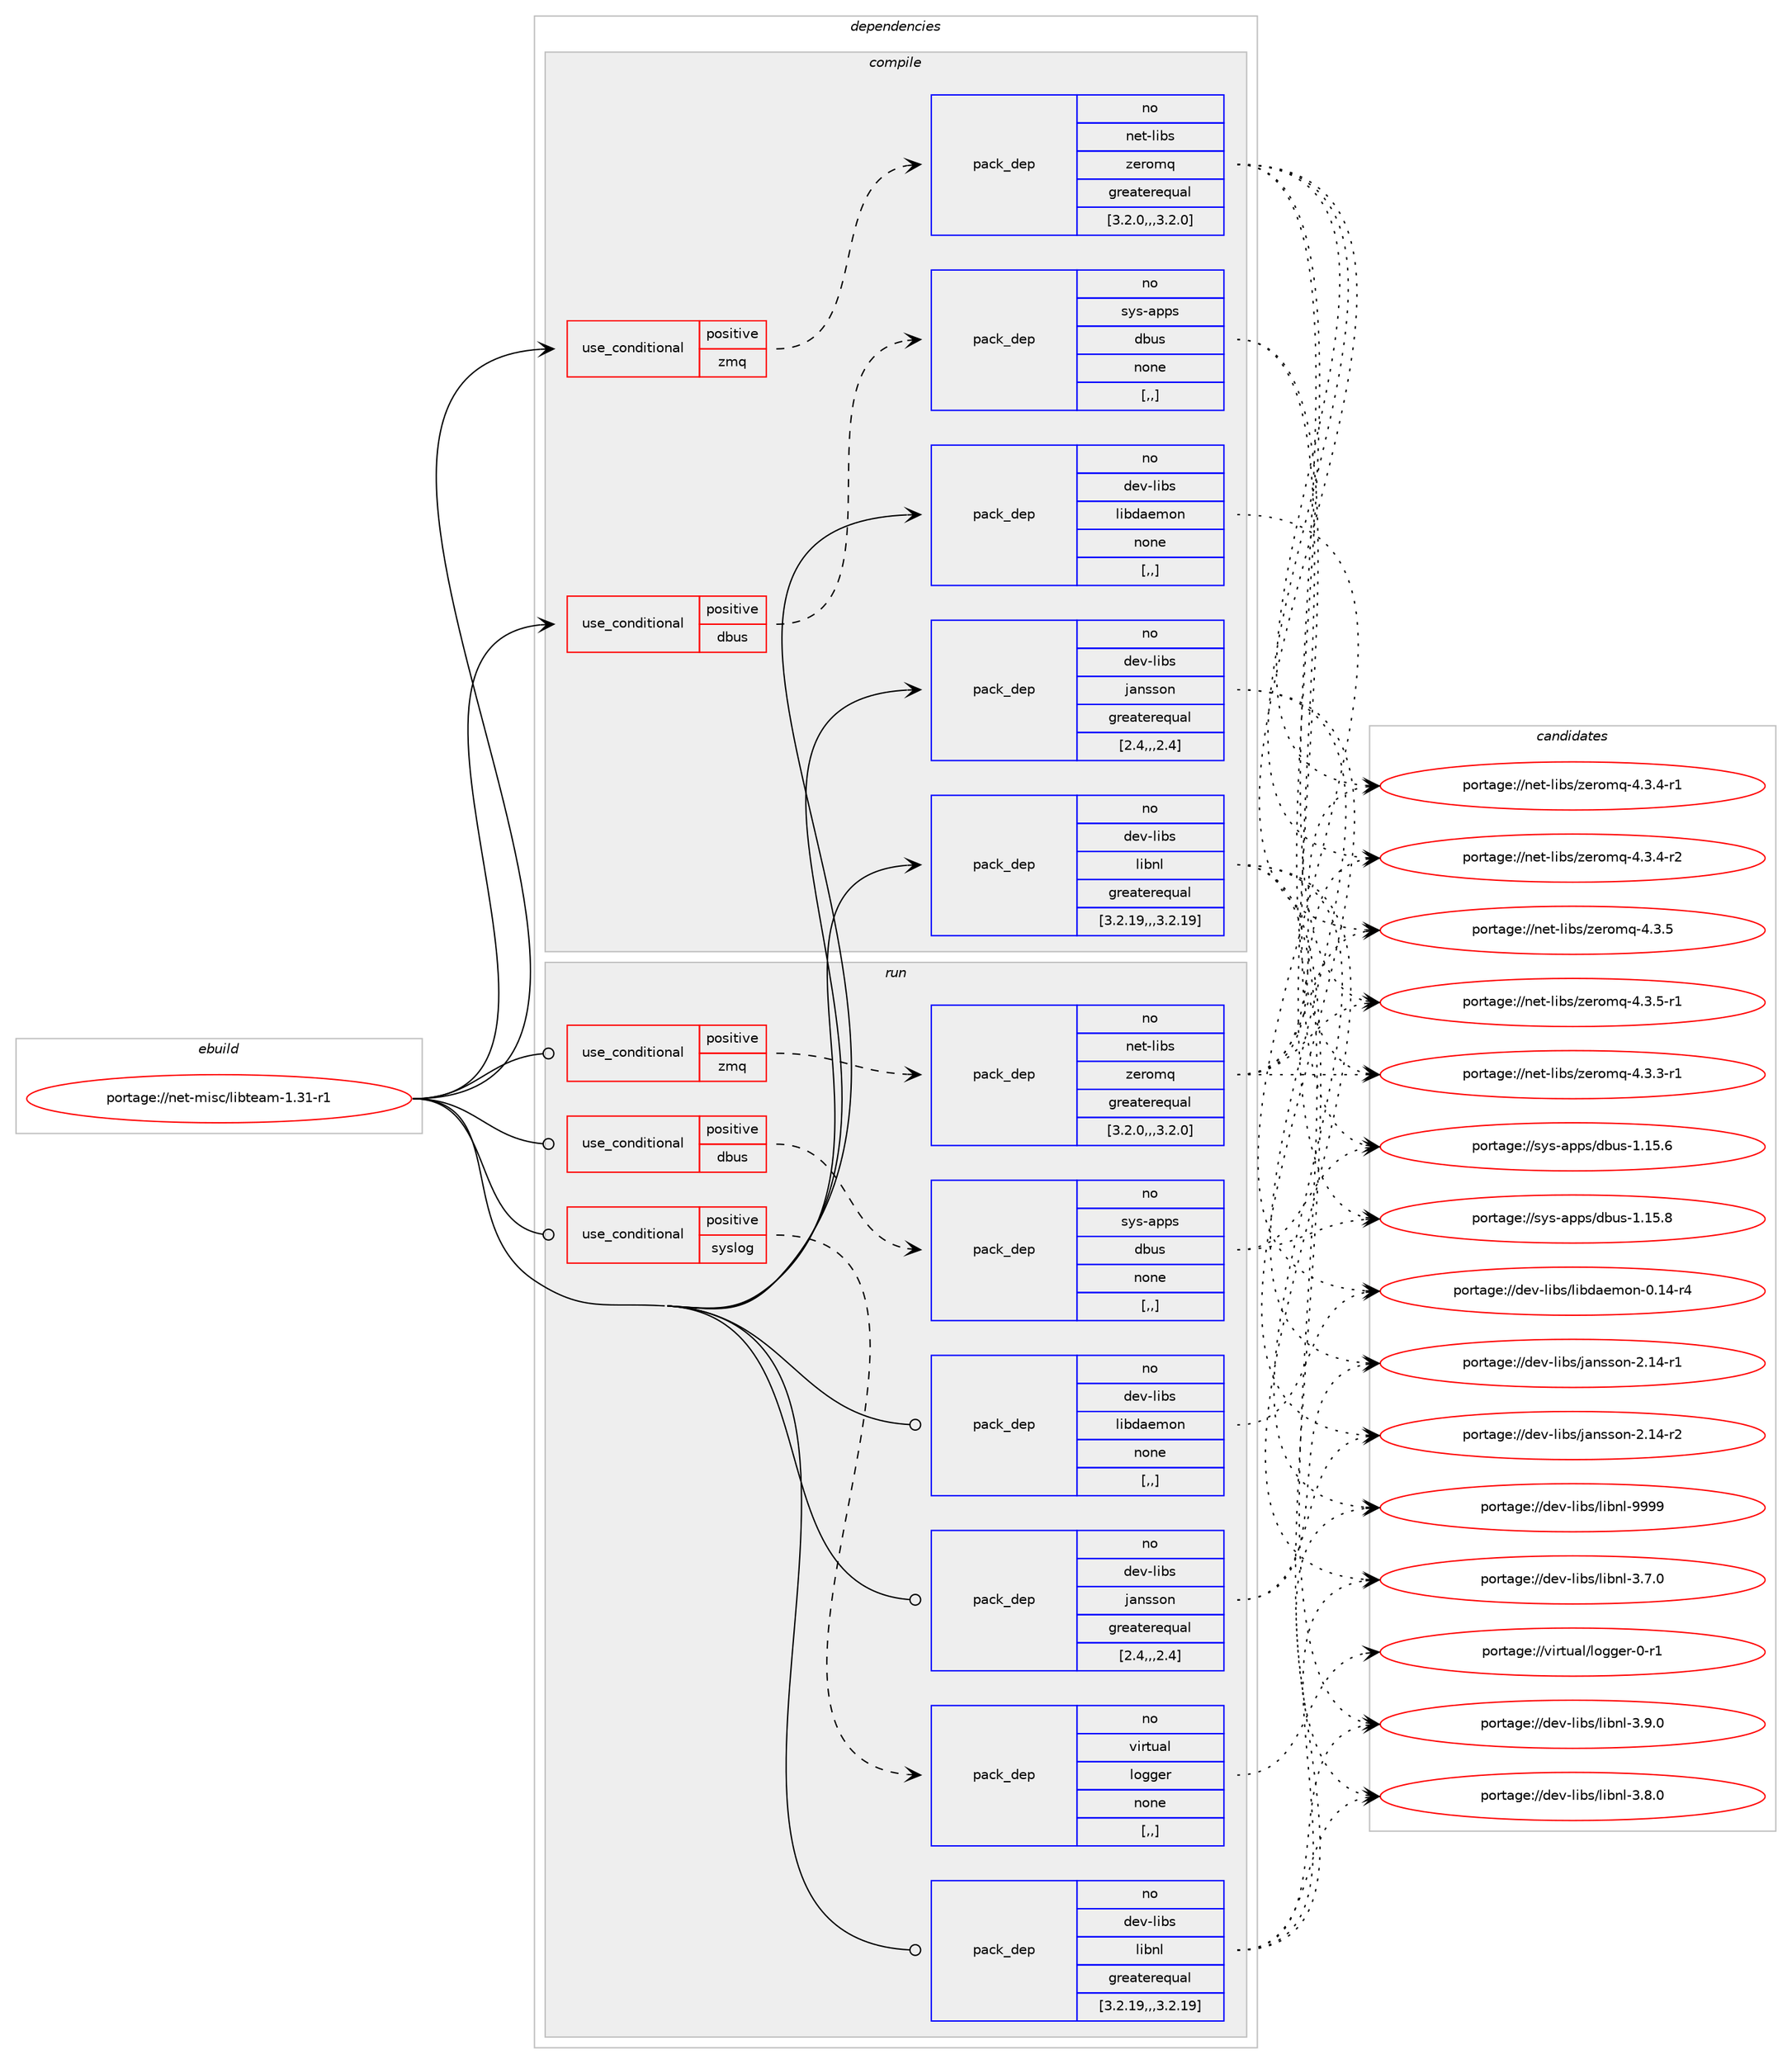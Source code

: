 digraph prolog {

# *************
# Graph options
# *************

newrank=true;
concentrate=true;
compound=true;
graph [rankdir=LR,fontname=Helvetica,fontsize=10,ranksep=1.5];#, ranksep=2.5, nodesep=0.2];
edge  [arrowhead=vee];
node  [fontname=Helvetica,fontsize=10];

# **********
# The ebuild
# **********

subgraph cluster_leftcol {
color=gray;
rank=same;
label=<<i>ebuild</i>>;
id [label="portage://net-misc/libteam-1.31-r1", color=red, width=4, href="../net-misc/libteam-1.31-r1.svg"];
}

# ****************
# The dependencies
# ****************

subgraph cluster_midcol {
color=gray;
label=<<i>dependencies</i>>;
subgraph cluster_compile {
fillcolor="#eeeeee";
style=filled;
label=<<i>compile</i>>;
subgraph cond95420 {
dependency362801 [label=<<TABLE BORDER="0" CELLBORDER="1" CELLSPACING="0" CELLPADDING="4"><TR><TD ROWSPAN="3" CELLPADDING="10">use_conditional</TD></TR><TR><TD>positive</TD></TR><TR><TD>dbus</TD></TR></TABLE>>, shape=none, color=red];
subgraph pack264766 {
dependency362802 [label=<<TABLE BORDER="0" CELLBORDER="1" CELLSPACING="0" CELLPADDING="4" WIDTH="220"><TR><TD ROWSPAN="6" CELLPADDING="30">pack_dep</TD></TR><TR><TD WIDTH="110">no</TD></TR><TR><TD>sys-apps</TD></TR><TR><TD>dbus</TD></TR><TR><TD>none</TD></TR><TR><TD>[,,]</TD></TR></TABLE>>, shape=none, color=blue];
}
dependency362801:e -> dependency362802:w [weight=20,style="dashed",arrowhead="vee"];
}
id:e -> dependency362801:w [weight=20,style="solid",arrowhead="vee"];
subgraph cond95421 {
dependency362803 [label=<<TABLE BORDER="0" CELLBORDER="1" CELLSPACING="0" CELLPADDING="4"><TR><TD ROWSPAN="3" CELLPADDING="10">use_conditional</TD></TR><TR><TD>positive</TD></TR><TR><TD>zmq</TD></TR></TABLE>>, shape=none, color=red];
subgraph pack264767 {
dependency362804 [label=<<TABLE BORDER="0" CELLBORDER="1" CELLSPACING="0" CELLPADDING="4" WIDTH="220"><TR><TD ROWSPAN="6" CELLPADDING="30">pack_dep</TD></TR><TR><TD WIDTH="110">no</TD></TR><TR><TD>net-libs</TD></TR><TR><TD>zeromq</TD></TR><TR><TD>greaterequal</TD></TR><TR><TD>[3.2.0,,,3.2.0]</TD></TR></TABLE>>, shape=none, color=blue];
}
dependency362803:e -> dependency362804:w [weight=20,style="dashed",arrowhead="vee"];
}
id:e -> dependency362803:w [weight=20,style="solid",arrowhead="vee"];
subgraph pack264768 {
dependency362805 [label=<<TABLE BORDER="0" CELLBORDER="1" CELLSPACING="0" CELLPADDING="4" WIDTH="220"><TR><TD ROWSPAN="6" CELLPADDING="30">pack_dep</TD></TR><TR><TD WIDTH="110">no</TD></TR><TR><TD>dev-libs</TD></TR><TR><TD>jansson</TD></TR><TR><TD>greaterequal</TD></TR><TR><TD>[2.4,,,2.4]</TD></TR></TABLE>>, shape=none, color=blue];
}
id:e -> dependency362805:w [weight=20,style="solid",arrowhead="vee"];
subgraph pack264769 {
dependency362806 [label=<<TABLE BORDER="0" CELLBORDER="1" CELLSPACING="0" CELLPADDING="4" WIDTH="220"><TR><TD ROWSPAN="6" CELLPADDING="30">pack_dep</TD></TR><TR><TD WIDTH="110">no</TD></TR><TR><TD>dev-libs</TD></TR><TR><TD>libdaemon</TD></TR><TR><TD>none</TD></TR><TR><TD>[,,]</TD></TR></TABLE>>, shape=none, color=blue];
}
id:e -> dependency362806:w [weight=20,style="solid",arrowhead="vee"];
subgraph pack264770 {
dependency362807 [label=<<TABLE BORDER="0" CELLBORDER="1" CELLSPACING="0" CELLPADDING="4" WIDTH="220"><TR><TD ROWSPAN="6" CELLPADDING="30">pack_dep</TD></TR><TR><TD WIDTH="110">no</TD></TR><TR><TD>dev-libs</TD></TR><TR><TD>libnl</TD></TR><TR><TD>greaterequal</TD></TR><TR><TD>[3.2.19,,,3.2.19]</TD></TR></TABLE>>, shape=none, color=blue];
}
id:e -> dependency362807:w [weight=20,style="solid",arrowhead="vee"];
}
subgraph cluster_compileandrun {
fillcolor="#eeeeee";
style=filled;
label=<<i>compile and run</i>>;
}
subgraph cluster_run {
fillcolor="#eeeeee";
style=filled;
label=<<i>run</i>>;
subgraph cond95422 {
dependency362808 [label=<<TABLE BORDER="0" CELLBORDER="1" CELLSPACING="0" CELLPADDING="4"><TR><TD ROWSPAN="3" CELLPADDING="10">use_conditional</TD></TR><TR><TD>positive</TD></TR><TR><TD>dbus</TD></TR></TABLE>>, shape=none, color=red];
subgraph pack264771 {
dependency362809 [label=<<TABLE BORDER="0" CELLBORDER="1" CELLSPACING="0" CELLPADDING="4" WIDTH="220"><TR><TD ROWSPAN="6" CELLPADDING="30">pack_dep</TD></TR><TR><TD WIDTH="110">no</TD></TR><TR><TD>sys-apps</TD></TR><TR><TD>dbus</TD></TR><TR><TD>none</TD></TR><TR><TD>[,,]</TD></TR></TABLE>>, shape=none, color=blue];
}
dependency362808:e -> dependency362809:w [weight=20,style="dashed",arrowhead="vee"];
}
id:e -> dependency362808:w [weight=20,style="solid",arrowhead="odot"];
subgraph cond95423 {
dependency362810 [label=<<TABLE BORDER="0" CELLBORDER="1" CELLSPACING="0" CELLPADDING="4"><TR><TD ROWSPAN="3" CELLPADDING="10">use_conditional</TD></TR><TR><TD>positive</TD></TR><TR><TD>syslog</TD></TR></TABLE>>, shape=none, color=red];
subgraph pack264772 {
dependency362811 [label=<<TABLE BORDER="0" CELLBORDER="1" CELLSPACING="0" CELLPADDING="4" WIDTH="220"><TR><TD ROWSPAN="6" CELLPADDING="30">pack_dep</TD></TR><TR><TD WIDTH="110">no</TD></TR><TR><TD>virtual</TD></TR><TR><TD>logger</TD></TR><TR><TD>none</TD></TR><TR><TD>[,,]</TD></TR></TABLE>>, shape=none, color=blue];
}
dependency362810:e -> dependency362811:w [weight=20,style="dashed",arrowhead="vee"];
}
id:e -> dependency362810:w [weight=20,style="solid",arrowhead="odot"];
subgraph cond95424 {
dependency362812 [label=<<TABLE BORDER="0" CELLBORDER="1" CELLSPACING="0" CELLPADDING="4"><TR><TD ROWSPAN="3" CELLPADDING="10">use_conditional</TD></TR><TR><TD>positive</TD></TR><TR><TD>zmq</TD></TR></TABLE>>, shape=none, color=red];
subgraph pack264773 {
dependency362813 [label=<<TABLE BORDER="0" CELLBORDER="1" CELLSPACING="0" CELLPADDING="4" WIDTH="220"><TR><TD ROWSPAN="6" CELLPADDING="30">pack_dep</TD></TR><TR><TD WIDTH="110">no</TD></TR><TR><TD>net-libs</TD></TR><TR><TD>zeromq</TD></TR><TR><TD>greaterequal</TD></TR><TR><TD>[3.2.0,,,3.2.0]</TD></TR></TABLE>>, shape=none, color=blue];
}
dependency362812:e -> dependency362813:w [weight=20,style="dashed",arrowhead="vee"];
}
id:e -> dependency362812:w [weight=20,style="solid",arrowhead="odot"];
subgraph pack264774 {
dependency362814 [label=<<TABLE BORDER="0" CELLBORDER="1" CELLSPACING="0" CELLPADDING="4" WIDTH="220"><TR><TD ROWSPAN="6" CELLPADDING="30">pack_dep</TD></TR><TR><TD WIDTH="110">no</TD></TR><TR><TD>dev-libs</TD></TR><TR><TD>jansson</TD></TR><TR><TD>greaterequal</TD></TR><TR><TD>[2.4,,,2.4]</TD></TR></TABLE>>, shape=none, color=blue];
}
id:e -> dependency362814:w [weight=20,style="solid",arrowhead="odot"];
subgraph pack264775 {
dependency362815 [label=<<TABLE BORDER="0" CELLBORDER="1" CELLSPACING="0" CELLPADDING="4" WIDTH="220"><TR><TD ROWSPAN="6" CELLPADDING="30">pack_dep</TD></TR><TR><TD WIDTH="110">no</TD></TR><TR><TD>dev-libs</TD></TR><TR><TD>libdaemon</TD></TR><TR><TD>none</TD></TR><TR><TD>[,,]</TD></TR></TABLE>>, shape=none, color=blue];
}
id:e -> dependency362815:w [weight=20,style="solid",arrowhead="odot"];
subgraph pack264776 {
dependency362816 [label=<<TABLE BORDER="0" CELLBORDER="1" CELLSPACING="0" CELLPADDING="4" WIDTH="220"><TR><TD ROWSPAN="6" CELLPADDING="30">pack_dep</TD></TR><TR><TD WIDTH="110">no</TD></TR><TR><TD>dev-libs</TD></TR><TR><TD>libnl</TD></TR><TR><TD>greaterequal</TD></TR><TR><TD>[3.2.19,,,3.2.19]</TD></TR></TABLE>>, shape=none, color=blue];
}
id:e -> dependency362816:w [weight=20,style="solid",arrowhead="odot"];
}
}

# **************
# The candidates
# **************

subgraph cluster_choices {
rank=same;
color=gray;
label=<<i>candidates</i>>;

subgraph choice264766 {
color=black;
nodesep=1;
choice1151211154597112112115471009811711545494649534654 [label="portage://sys-apps/dbus-1.15.6", color=red, width=4,href="../sys-apps/dbus-1.15.6.svg"];
choice1151211154597112112115471009811711545494649534656 [label="portage://sys-apps/dbus-1.15.8", color=red, width=4,href="../sys-apps/dbus-1.15.8.svg"];
dependency362802:e -> choice1151211154597112112115471009811711545494649534654:w [style=dotted,weight="100"];
dependency362802:e -> choice1151211154597112112115471009811711545494649534656:w [style=dotted,weight="100"];
}
subgraph choice264767 {
color=black;
nodesep=1;
choice1101011164510810598115471221011141111091134552465146514511449 [label="portage://net-libs/zeromq-4.3.3-r1", color=red, width=4,href="../net-libs/zeromq-4.3.3-r1.svg"];
choice1101011164510810598115471221011141111091134552465146524511449 [label="portage://net-libs/zeromq-4.3.4-r1", color=red, width=4,href="../net-libs/zeromq-4.3.4-r1.svg"];
choice1101011164510810598115471221011141111091134552465146524511450 [label="portage://net-libs/zeromq-4.3.4-r2", color=red, width=4,href="../net-libs/zeromq-4.3.4-r2.svg"];
choice110101116451081059811547122101114111109113455246514653 [label="portage://net-libs/zeromq-4.3.5", color=red, width=4,href="../net-libs/zeromq-4.3.5.svg"];
choice1101011164510810598115471221011141111091134552465146534511449 [label="portage://net-libs/zeromq-4.3.5-r1", color=red, width=4,href="../net-libs/zeromq-4.3.5-r1.svg"];
dependency362804:e -> choice1101011164510810598115471221011141111091134552465146514511449:w [style=dotted,weight="100"];
dependency362804:e -> choice1101011164510810598115471221011141111091134552465146524511449:w [style=dotted,weight="100"];
dependency362804:e -> choice1101011164510810598115471221011141111091134552465146524511450:w [style=dotted,weight="100"];
dependency362804:e -> choice110101116451081059811547122101114111109113455246514653:w [style=dotted,weight="100"];
dependency362804:e -> choice1101011164510810598115471221011141111091134552465146534511449:w [style=dotted,weight="100"];
}
subgraph choice264768 {
color=black;
nodesep=1;
choice1001011184510810598115471069711011511511111045504649524511449 [label="portage://dev-libs/jansson-2.14-r1", color=red, width=4,href="../dev-libs/jansson-2.14-r1.svg"];
choice1001011184510810598115471069711011511511111045504649524511450 [label="portage://dev-libs/jansson-2.14-r2", color=red, width=4,href="../dev-libs/jansson-2.14-r2.svg"];
dependency362805:e -> choice1001011184510810598115471069711011511511111045504649524511449:w [style=dotted,weight="100"];
dependency362805:e -> choice1001011184510810598115471069711011511511111045504649524511450:w [style=dotted,weight="100"];
}
subgraph choice264769 {
color=black;
nodesep=1;
choice100101118451081059811547108105981009710110911111045484649524511452 [label="portage://dev-libs/libdaemon-0.14-r4", color=red, width=4,href="../dev-libs/libdaemon-0.14-r4.svg"];
dependency362806:e -> choice100101118451081059811547108105981009710110911111045484649524511452:w [style=dotted,weight="100"];
}
subgraph choice264770 {
color=black;
nodesep=1;
choice10010111845108105981154710810598110108455146554648 [label="portage://dev-libs/libnl-3.7.0", color=red, width=4,href="../dev-libs/libnl-3.7.0.svg"];
choice10010111845108105981154710810598110108455146564648 [label="portage://dev-libs/libnl-3.8.0", color=red, width=4,href="../dev-libs/libnl-3.8.0.svg"];
choice10010111845108105981154710810598110108455146574648 [label="portage://dev-libs/libnl-3.9.0", color=red, width=4,href="../dev-libs/libnl-3.9.0.svg"];
choice100101118451081059811547108105981101084557575757 [label="portage://dev-libs/libnl-9999", color=red, width=4,href="../dev-libs/libnl-9999.svg"];
dependency362807:e -> choice10010111845108105981154710810598110108455146554648:w [style=dotted,weight="100"];
dependency362807:e -> choice10010111845108105981154710810598110108455146564648:w [style=dotted,weight="100"];
dependency362807:e -> choice10010111845108105981154710810598110108455146574648:w [style=dotted,weight="100"];
dependency362807:e -> choice100101118451081059811547108105981101084557575757:w [style=dotted,weight="100"];
}
subgraph choice264771 {
color=black;
nodesep=1;
choice1151211154597112112115471009811711545494649534654 [label="portage://sys-apps/dbus-1.15.6", color=red, width=4,href="../sys-apps/dbus-1.15.6.svg"];
choice1151211154597112112115471009811711545494649534656 [label="portage://sys-apps/dbus-1.15.8", color=red, width=4,href="../sys-apps/dbus-1.15.8.svg"];
dependency362809:e -> choice1151211154597112112115471009811711545494649534654:w [style=dotted,weight="100"];
dependency362809:e -> choice1151211154597112112115471009811711545494649534656:w [style=dotted,weight="100"];
}
subgraph choice264772 {
color=black;
nodesep=1;
choice118105114116117971084710811110310310111445484511449 [label="portage://virtual/logger-0-r1", color=red, width=4,href="../virtual/logger-0-r1.svg"];
dependency362811:e -> choice118105114116117971084710811110310310111445484511449:w [style=dotted,weight="100"];
}
subgraph choice264773 {
color=black;
nodesep=1;
choice1101011164510810598115471221011141111091134552465146514511449 [label="portage://net-libs/zeromq-4.3.3-r1", color=red, width=4,href="../net-libs/zeromq-4.3.3-r1.svg"];
choice1101011164510810598115471221011141111091134552465146524511449 [label="portage://net-libs/zeromq-4.3.4-r1", color=red, width=4,href="../net-libs/zeromq-4.3.4-r1.svg"];
choice1101011164510810598115471221011141111091134552465146524511450 [label="portage://net-libs/zeromq-4.3.4-r2", color=red, width=4,href="../net-libs/zeromq-4.3.4-r2.svg"];
choice110101116451081059811547122101114111109113455246514653 [label="portage://net-libs/zeromq-4.3.5", color=red, width=4,href="../net-libs/zeromq-4.3.5.svg"];
choice1101011164510810598115471221011141111091134552465146534511449 [label="portage://net-libs/zeromq-4.3.5-r1", color=red, width=4,href="../net-libs/zeromq-4.3.5-r1.svg"];
dependency362813:e -> choice1101011164510810598115471221011141111091134552465146514511449:w [style=dotted,weight="100"];
dependency362813:e -> choice1101011164510810598115471221011141111091134552465146524511449:w [style=dotted,weight="100"];
dependency362813:e -> choice1101011164510810598115471221011141111091134552465146524511450:w [style=dotted,weight="100"];
dependency362813:e -> choice110101116451081059811547122101114111109113455246514653:w [style=dotted,weight="100"];
dependency362813:e -> choice1101011164510810598115471221011141111091134552465146534511449:w [style=dotted,weight="100"];
}
subgraph choice264774 {
color=black;
nodesep=1;
choice1001011184510810598115471069711011511511111045504649524511449 [label="portage://dev-libs/jansson-2.14-r1", color=red, width=4,href="../dev-libs/jansson-2.14-r1.svg"];
choice1001011184510810598115471069711011511511111045504649524511450 [label="portage://dev-libs/jansson-2.14-r2", color=red, width=4,href="../dev-libs/jansson-2.14-r2.svg"];
dependency362814:e -> choice1001011184510810598115471069711011511511111045504649524511449:w [style=dotted,weight="100"];
dependency362814:e -> choice1001011184510810598115471069711011511511111045504649524511450:w [style=dotted,weight="100"];
}
subgraph choice264775 {
color=black;
nodesep=1;
choice100101118451081059811547108105981009710110911111045484649524511452 [label="portage://dev-libs/libdaemon-0.14-r4", color=red, width=4,href="../dev-libs/libdaemon-0.14-r4.svg"];
dependency362815:e -> choice100101118451081059811547108105981009710110911111045484649524511452:w [style=dotted,weight="100"];
}
subgraph choice264776 {
color=black;
nodesep=1;
choice10010111845108105981154710810598110108455146554648 [label="portage://dev-libs/libnl-3.7.0", color=red, width=4,href="../dev-libs/libnl-3.7.0.svg"];
choice10010111845108105981154710810598110108455146564648 [label="portage://dev-libs/libnl-3.8.0", color=red, width=4,href="../dev-libs/libnl-3.8.0.svg"];
choice10010111845108105981154710810598110108455146574648 [label="portage://dev-libs/libnl-3.9.0", color=red, width=4,href="../dev-libs/libnl-3.9.0.svg"];
choice100101118451081059811547108105981101084557575757 [label="portage://dev-libs/libnl-9999", color=red, width=4,href="../dev-libs/libnl-9999.svg"];
dependency362816:e -> choice10010111845108105981154710810598110108455146554648:w [style=dotted,weight="100"];
dependency362816:e -> choice10010111845108105981154710810598110108455146564648:w [style=dotted,weight="100"];
dependency362816:e -> choice10010111845108105981154710810598110108455146574648:w [style=dotted,weight="100"];
dependency362816:e -> choice100101118451081059811547108105981101084557575757:w [style=dotted,weight="100"];
}
}

}
